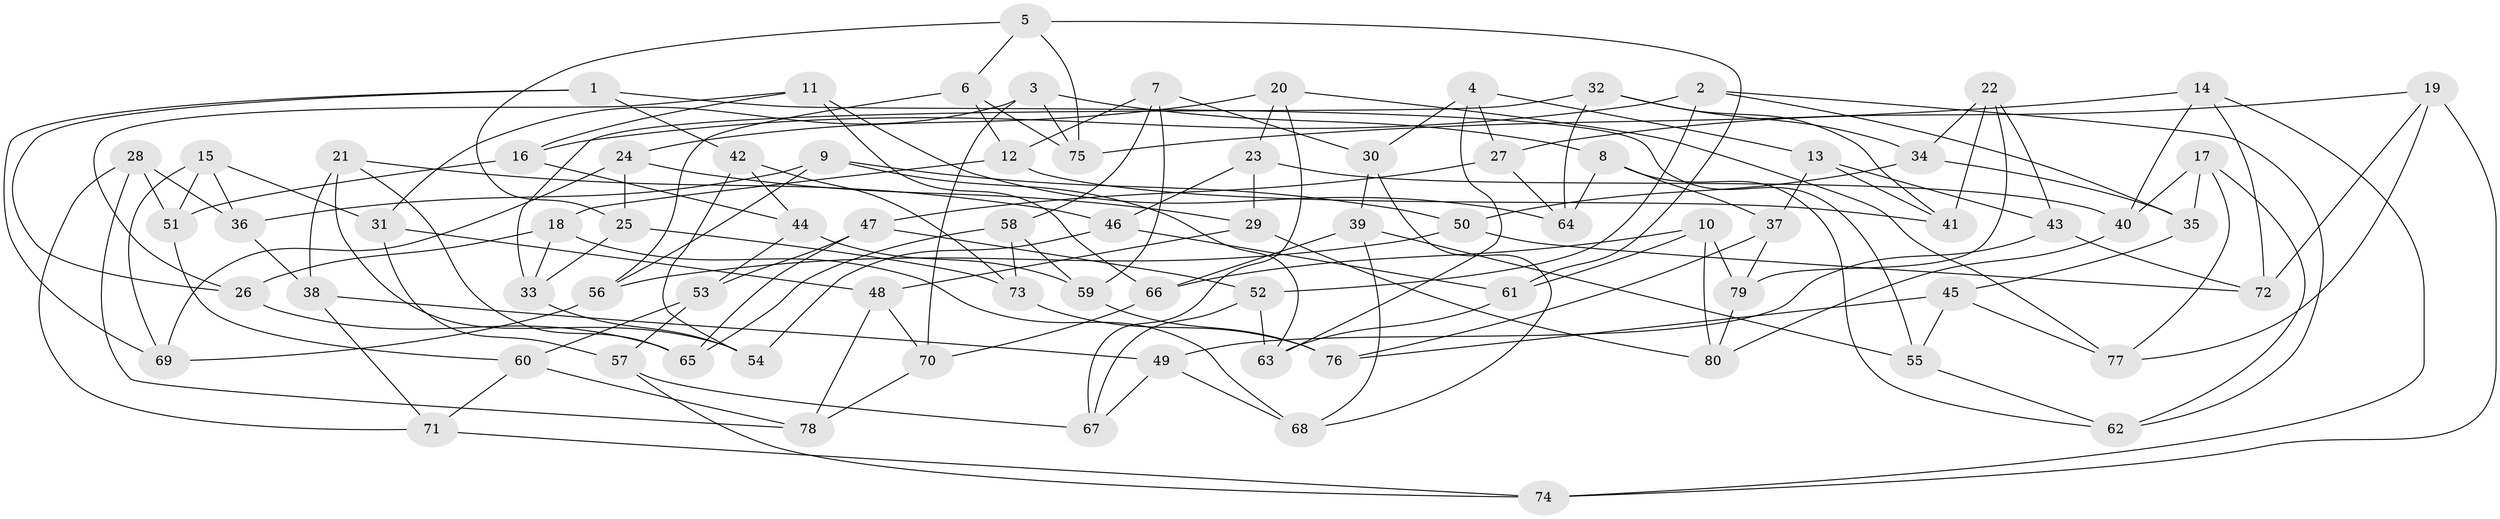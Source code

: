 // coarse degree distribution, {8: 0.0625, 10: 0.0625, 9: 0.020833333333333332, 5: 0.10416666666666667, 4: 0.5416666666666666, 6: 0.16666666666666666, 3: 0.041666666666666664}
// Generated by graph-tools (version 1.1) at 2025/20/03/04/25 18:20:36]
// undirected, 80 vertices, 160 edges
graph export_dot {
graph [start="1"]
  node [color=gray90,style=filled];
  1;
  2;
  3;
  4;
  5;
  6;
  7;
  8;
  9;
  10;
  11;
  12;
  13;
  14;
  15;
  16;
  17;
  18;
  19;
  20;
  21;
  22;
  23;
  24;
  25;
  26;
  27;
  28;
  29;
  30;
  31;
  32;
  33;
  34;
  35;
  36;
  37;
  38;
  39;
  40;
  41;
  42;
  43;
  44;
  45;
  46;
  47;
  48;
  49;
  50;
  51;
  52;
  53;
  54;
  55;
  56;
  57;
  58;
  59;
  60;
  61;
  62;
  63;
  64;
  65;
  66;
  67;
  68;
  69;
  70;
  71;
  72;
  73;
  74;
  75;
  76;
  77;
  78;
  79;
  80;
  1 -- 26;
  1 -- 69;
  1 -- 55;
  1 -- 42;
  2 -- 16;
  2 -- 35;
  2 -- 52;
  2 -- 62;
  3 -- 31;
  3 -- 70;
  3 -- 75;
  3 -- 8;
  4 -- 27;
  4 -- 13;
  4 -- 63;
  4 -- 30;
  5 -- 75;
  5 -- 61;
  5 -- 25;
  5 -- 6;
  6 -- 56;
  6 -- 12;
  6 -- 75;
  7 -- 59;
  7 -- 58;
  7 -- 12;
  7 -- 30;
  8 -- 62;
  8 -- 64;
  8 -- 37;
  9 -- 50;
  9 -- 36;
  9 -- 56;
  9 -- 63;
  10 -- 66;
  10 -- 61;
  10 -- 79;
  10 -- 80;
  11 -- 66;
  11 -- 26;
  11 -- 64;
  11 -- 16;
  12 -- 18;
  12 -- 41;
  13 -- 37;
  13 -- 41;
  13 -- 43;
  14 -- 72;
  14 -- 74;
  14 -- 75;
  14 -- 40;
  15 -- 31;
  15 -- 36;
  15 -- 51;
  15 -- 69;
  16 -- 44;
  16 -- 51;
  17 -- 77;
  17 -- 62;
  17 -- 40;
  17 -- 35;
  18 -- 26;
  18 -- 33;
  18 -- 68;
  19 -- 74;
  19 -- 72;
  19 -- 77;
  19 -- 27;
  20 -- 24;
  20 -- 77;
  20 -- 23;
  20 -- 67;
  21 -- 38;
  21 -- 65;
  21 -- 54;
  21 -- 46;
  22 -- 41;
  22 -- 43;
  22 -- 34;
  22 -- 79;
  23 -- 29;
  23 -- 40;
  23 -- 46;
  24 -- 69;
  24 -- 29;
  24 -- 25;
  25 -- 73;
  25 -- 33;
  26 -- 65;
  27 -- 64;
  27 -- 47;
  28 -- 36;
  28 -- 51;
  28 -- 78;
  28 -- 71;
  29 -- 80;
  29 -- 48;
  30 -- 39;
  30 -- 68;
  31 -- 48;
  31 -- 57;
  32 -- 64;
  32 -- 41;
  32 -- 34;
  32 -- 33;
  33 -- 54;
  34 -- 35;
  34 -- 50;
  35 -- 45;
  36 -- 38;
  37 -- 79;
  37 -- 76;
  38 -- 49;
  38 -- 71;
  39 -- 68;
  39 -- 66;
  39 -- 55;
  40 -- 80;
  42 -- 44;
  42 -- 73;
  42 -- 54;
  43 -- 49;
  43 -- 72;
  44 -- 59;
  44 -- 53;
  45 -- 77;
  45 -- 55;
  45 -- 76;
  46 -- 54;
  46 -- 61;
  47 -- 52;
  47 -- 65;
  47 -- 53;
  48 -- 70;
  48 -- 78;
  49 -- 67;
  49 -- 68;
  50 -- 56;
  50 -- 72;
  51 -- 60;
  52 -- 67;
  52 -- 63;
  53 -- 60;
  53 -- 57;
  55 -- 62;
  56 -- 69;
  57 -- 67;
  57 -- 74;
  58 -- 59;
  58 -- 65;
  58 -- 73;
  59 -- 76;
  60 -- 71;
  60 -- 78;
  61 -- 63;
  66 -- 70;
  70 -- 78;
  71 -- 74;
  73 -- 76;
  79 -- 80;
}
